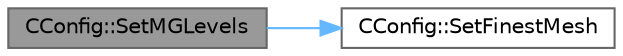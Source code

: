 digraph "CConfig::SetMGLevels"
{
 // LATEX_PDF_SIZE
  bgcolor="transparent";
  edge [fontname=Helvetica,fontsize=10,labelfontname=Helvetica,labelfontsize=10];
  node [fontname=Helvetica,fontsize=10,shape=box,height=0.2,width=0.4];
  rankdir="LR";
  Node1 [id="Node000001",label="CConfig::SetMGLevels",height=0.2,width=0.4,color="gray40", fillcolor="grey60", style="filled", fontcolor="black",tooltip="Set the number of multigrid levels."];
  Node1 -> Node2 [id="edge1_Node000001_Node000002",color="steelblue1",style="solid",tooltip=" "];
  Node2 [id="Node000002",label="CConfig::SetFinestMesh",height=0.2,width=0.4,color="grey40", fillcolor="white", style="filled",URL="$classCConfig.html#a6f0440367dedda87b6ed071ed3632931",tooltip="Set the finest mesh in a multigrid strategy."];
}
